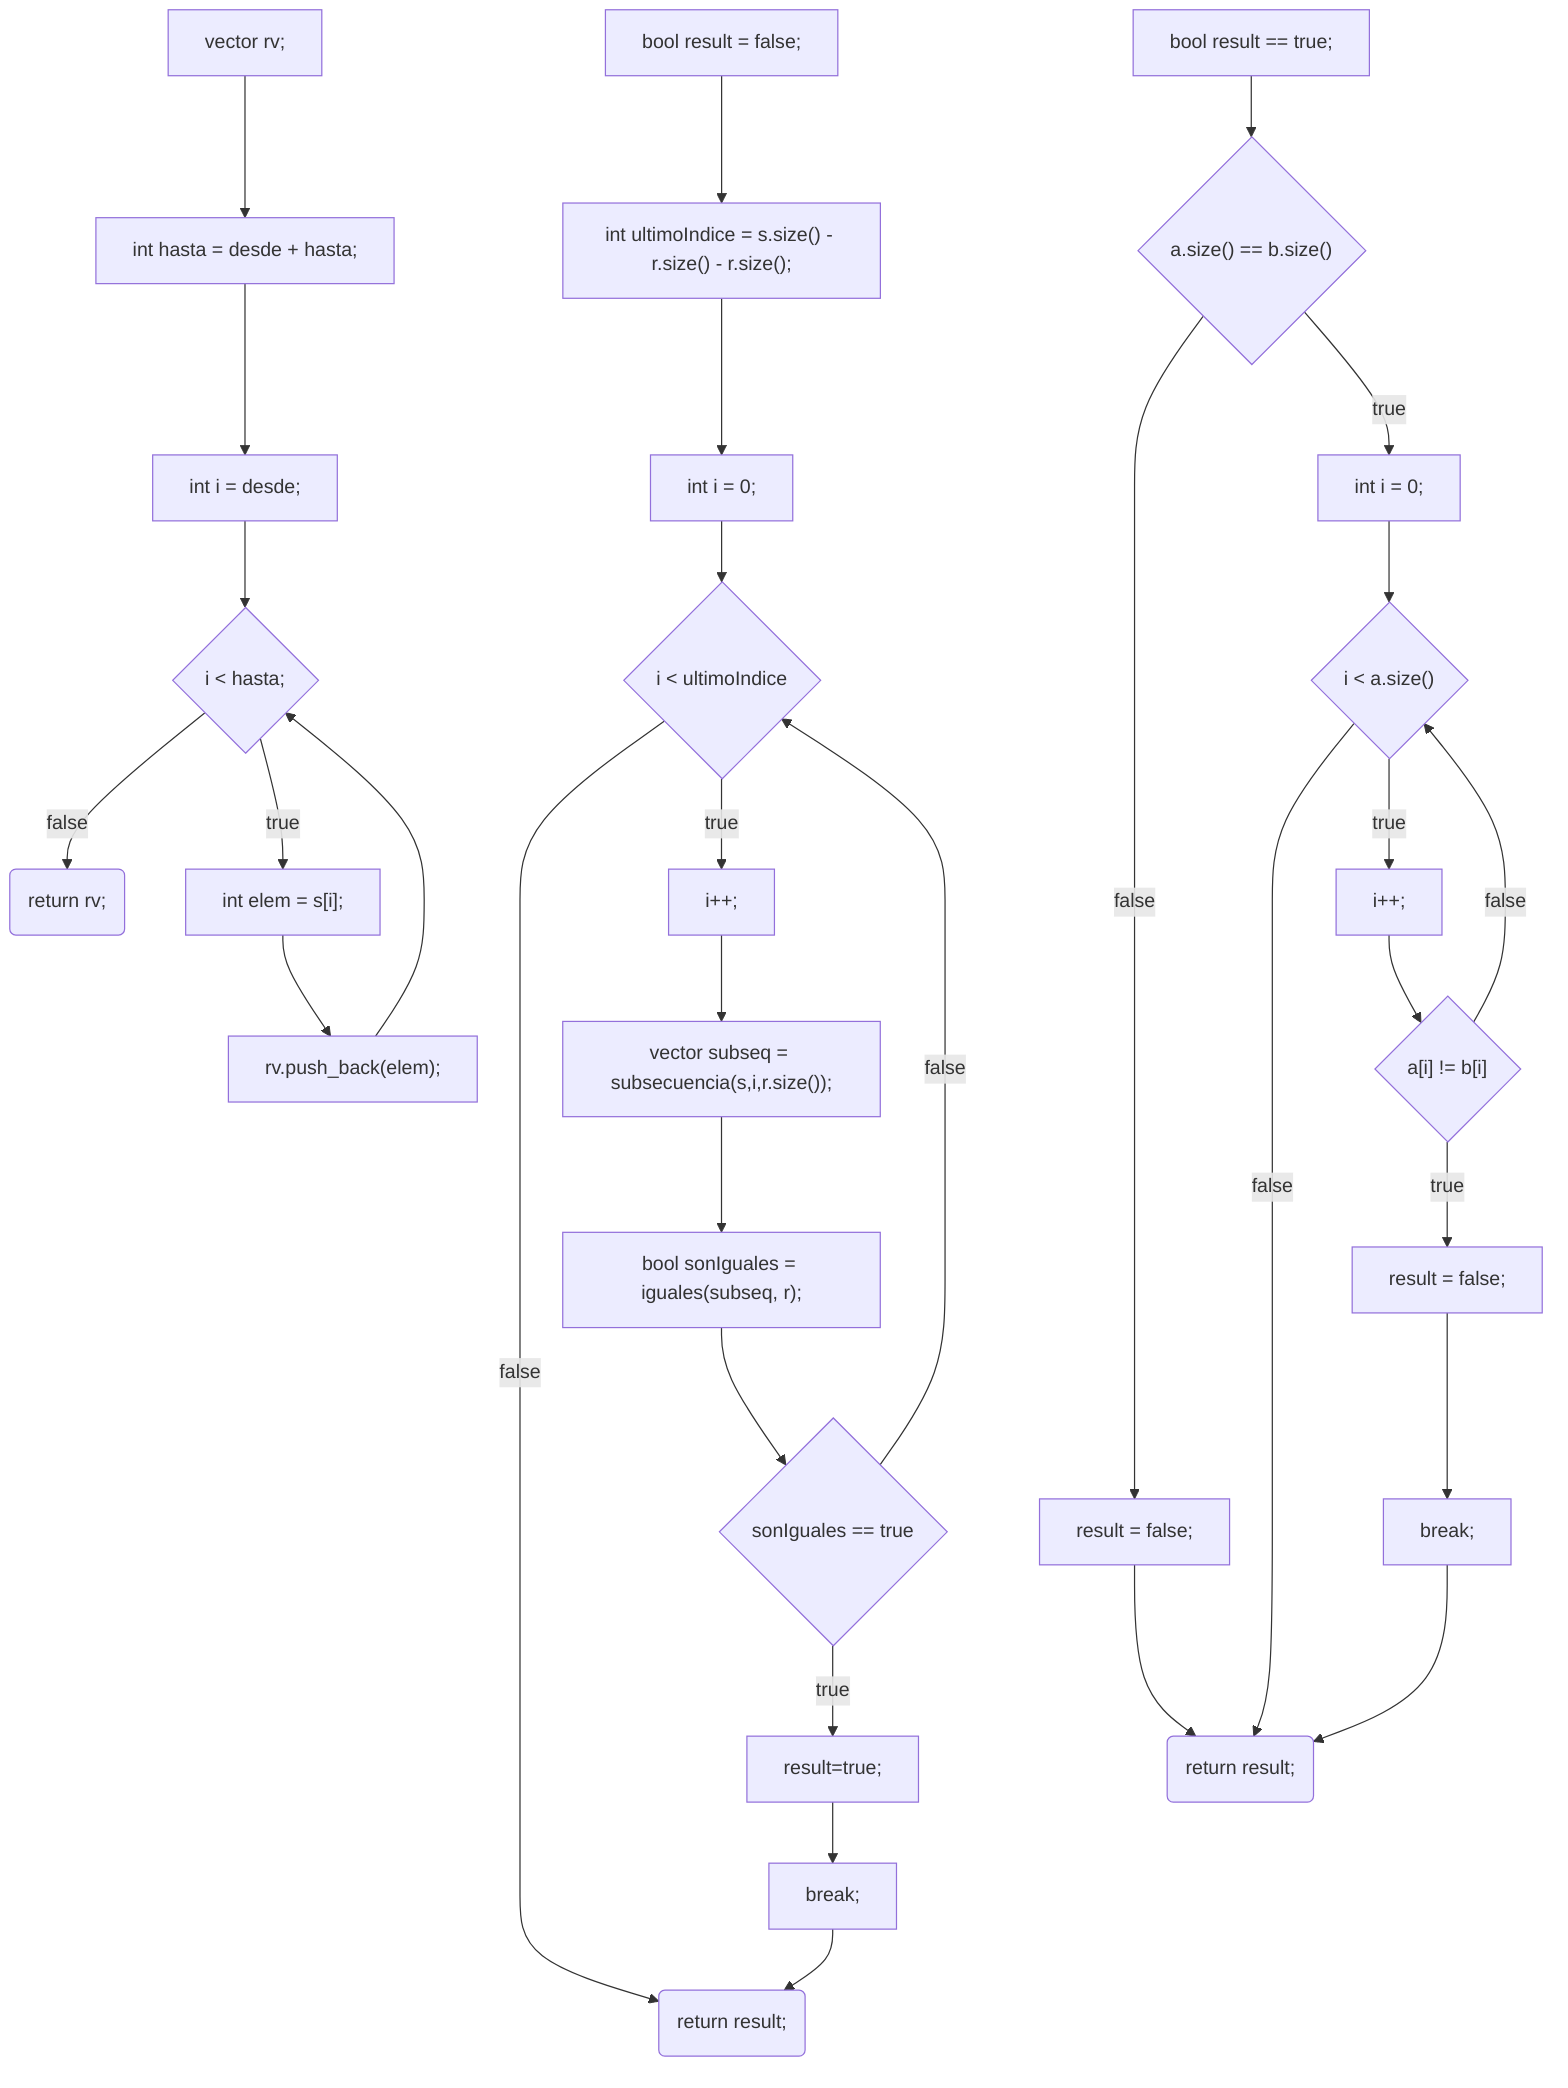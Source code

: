 graph TD
    A["bool result = false;"]       -->         B
    B["int ultimoIndice = s.size() - r.size() - r.size();"] --> C
    C["int i = 0;"]                 -->         D
    D{"i < ultimoIndice"}
    D                               --false-->  RT
    RT("return result;")
    D                               --true-->   E
    E["i++;"]                       -->         F
    F["vector<int> subseq = subsecuencia(s,i,r.size());"]   --> G
    G["bool sonIguales = iguales(subseq, r);"]              --> H
    H{"sonIguales == true"}
    H                               --false-->  D
    H                               --true-->   I
    I["result=true;"]               -->         J
    J["break;"]                     -->         RT

    K["vector<int> rv;"]            -->         L
    L["int hasta = desde + hasta;"] -->         M
    M["int i = desde;"]             -->         N
    N{"i < hasta;"}
    N                               --false-->  RV
    RV("return rv;")
    N                               --true-->   O
    O["int elem = s[i];"]           -->         P
    P["rv.push_back(elem);"]        -->         N

    R["bool result == true;"]       -->         S
    S{"a.size() == b.size()"}
    S                               --false-->  T
    T["result = false;"]            -->         RX
    RX("return result;")
    S                               --true-->   U
    U["int i = 0;"]                 -->         V
    V{"i < a.size()"}
    V                               --false-->  RX
    V                               --true-->   W
    W["i++;"]                       -->         X
    X{"a[i] != b[i]"}
    X                               --false-->  V
    X                               --true-->   Y
    Y["result = false;"]            -->         Z
    Z["break;"]                     -->         RX